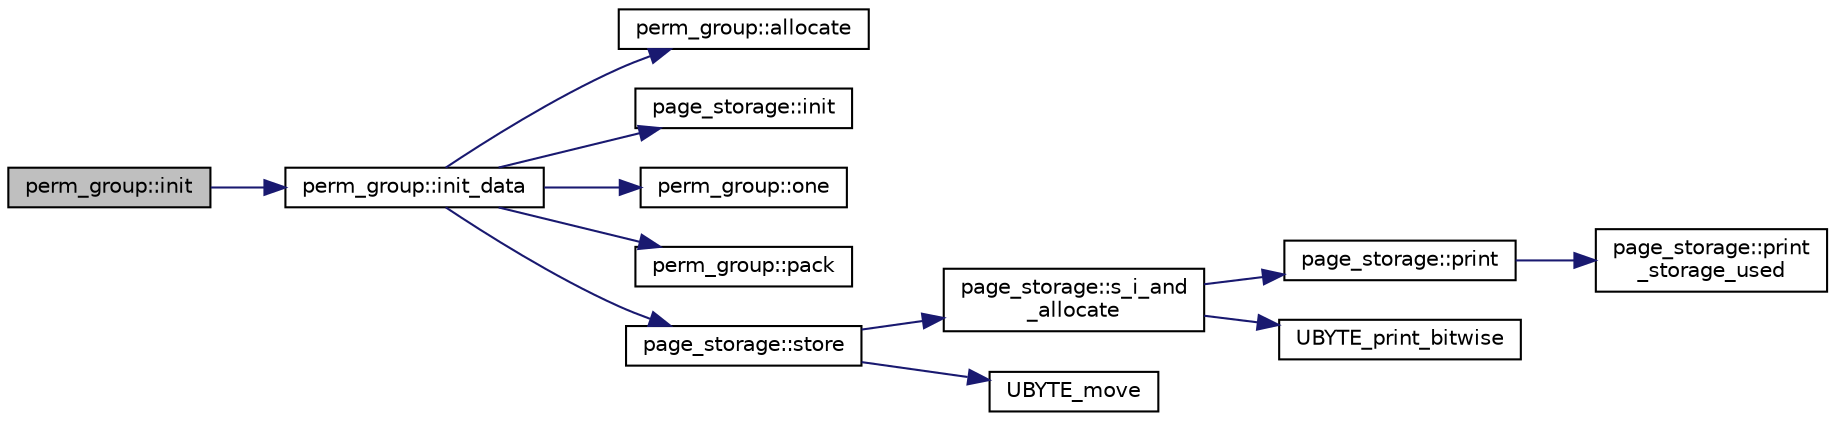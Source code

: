 digraph "perm_group::init"
{
  edge [fontname="Helvetica",fontsize="10",labelfontname="Helvetica",labelfontsize="10"];
  node [fontname="Helvetica",fontsize="10",shape=record];
  rankdir="LR";
  Node113 [label="perm_group::init",height=0.2,width=0.4,color="black", fillcolor="grey75", style="filled", fontcolor="black"];
  Node113 -> Node114 [color="midnightblue",fontsize="10",style="solid",fontname="Helvetica"];
  Node114 [label="perm_group::init_data",height=0.2,width=0.4,color="black", fillcolor="white", style="filled",URL="$df/d0a/classperm__group.html#abbcdd66714f6c380e6343d12592f0745"];
  Node114 -> Node115 [color="midnightblue",fontsize="10",style="solid",fontname="Helvetica"];
  Node115 [label="perm_group::allocate",height=0.2,width=0.4,color="black", fillcolor="white", style="filled",URL="$df/d0a/classperm__group.html#a597c9991f5c1d8b16cc74bcd7003ee73"];
  Node114 -> Node116 [color="midnightblue",fontsize="10",style="solid",fontname="Helvetica"];
  Node116 [label="page_storage::init",height=0.2,width=0.4,color="black", fillcolor="white", style="filled",URL="$dc/d72/classpage__storage.html#a53d9d92efcff0000764402fcf7cef6e2"];
  Node114 -> Node117 [color="midnightblue",fontsize="10",style="solid",fontname="Helvetica"];
  Node117 [label="perm_group::one",height=0.2,width=0.4,color="black", fillcolor="white", style="filled",URL="$df/d0a/classperm__group.html#ab959c8e4c528c27dfc8d4ac1919681ee"];
  Node114 -> Node118 [color="midnightblue",fontsize="10",style="solid",fontname="Helvetica"];
  Node118 [label="perm_group::pack",height=0.2,width=0.4,color="black", fillcolor="white", style="filled",URL="$df/d0a/classperm__group.html#aa4595f87262bd95ed5656704c9cfa164"];
  Node114 -> Node119 [color="midnightblue",fontsize="10",style="solid",fontname="Helvetica"];
  Node119 [label="page_storage::store",height=0.2,width=0.4,color="black", fillcolor="white", style="filled",URL="$dc/d72/classpage__storage.html#a3d04ee0a97310a8211e223ccea1d2d3f"];
  Node119 -> Node120 [color="midnightblue",fontsize="10",style="solid",fontname="Helvetica"];
  Node120 [label="page_storage::s_i_and\l_allocate",height=0.2,width=0.4,color="black", fillcolor="white", style="filled",URL="$dc/d72/classpage__storage.html#aa43eb1ae49a6688771f7a89cbe2cd7bf"];
  Node120 -> Node121 [color="midnightblue",fontsize="10",style="solid",fontname="Helvetica"];
  Node121 [label="page_storage::print",height=0.2,width=0.4,color="black", fillcolor="white", style="filled",URL="$dc/d72/classpage__storage.html#a61e349f7431f6e16328bcfbc7e1d5633"];
  Node121 -> Node122 [color="midnightblue",fontsize="10",style="solid",fontname="Helvetica"];
  Node122 [label="page_storage::print\l_storage_used",height=0.2,width=0.4,color="black", fillcolor="white", style="filled",URL="$dc/d72/classpage__storage.html#a719dd1f54fd300fbc94ca2b750ed4508"];
  Node120 -> Node123 [color="midnightblue",fontsize="10",style="solid",fontname="Helvetica"];
  Node123 [label="UBYTE_print_bitwise",height=0.2,width=0.4,color="black", fillcolor="white", style="filled",URL="$d5/db4/io__and__os_8h.html#a920069ee78174f219534fed767865637"];
  Node119 -> Node124 [color="midnightblue",fontsize="10",style="solid",fontname="Helvetica"];
  Node124 [label="UBYTE_move",height=0.2,width=0.4,color="black", fillcolor="white", style="filled",URL="$d9/d60/discreta_8h.html#ae0491e6776a8371ca5387826b752780b"];
}
